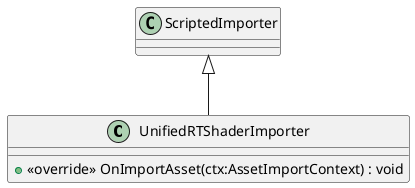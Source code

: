 @startuml
class UnifiedRTShaderImporter {
    + <<override>> OnImportAsset(ctx:AssetImportContext) : void
}
ScriptedImporter <|-- UnifiedRTShaderImporter
@enduml
